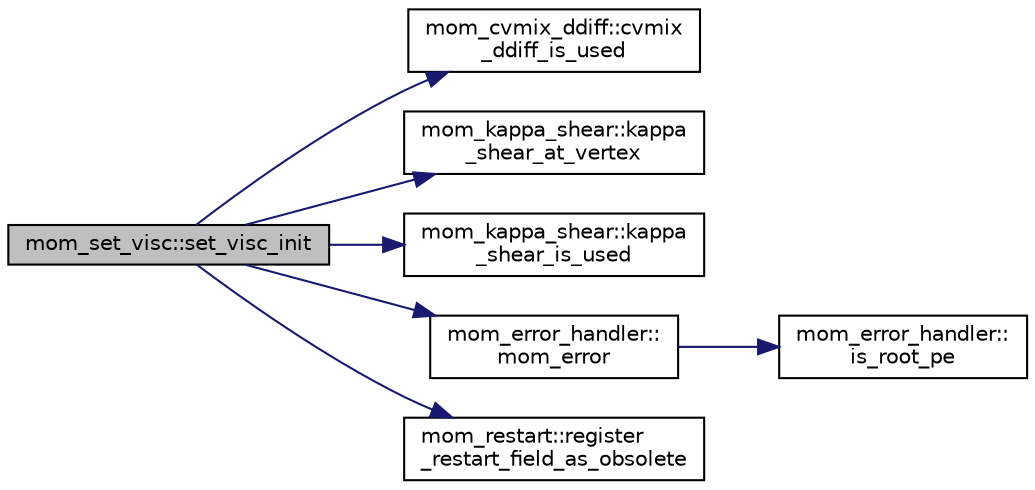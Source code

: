 digraph "mom_set_visc::set_visc_init"
{
 // INTERACTIVE_SVG=YES
 // LATEX_PDF_SIZE
  edge [fontname="Helvetica",fontsize="10",labelfontname="Helvetica",labelfontsize="10"];
  node [fontname="Helvetica",fontsize="10",shape=record];
  rankdir="LR";
  Node1 [label="mom_set_visc::set_visc_init",height=0.2,width=0.4,color="black", fillcolor="grey75", style="filled", fontcolor="black",tooltip="Initializes the MOM_set_visc control structure."];
  Node1 -> Node2 [color="midnightblue",fontsize="10",style="solid",fontname="Helvetica"];
  Node2 [label="mom_cvmix_ddiff::cvmix\l_ddiff_is_used",height=0.2,width=0.4,color="black", fillcolor="white", style="filled",URL="$namespacemom__cvmix__ddiff.html#a8f7ea8f60fe6775caadf68b29108b064",tooltip="Reads the parameter \"USE_CVMIX_DDIFF\" and returns state. This function allows other modules to know w..."];
  Node1 -> Node3 [color="midnightblue",fontsize="10",style="solid",fontname="Helvetica"];
  Node3 [label="mom_kappa_shear::kappa\l_shear_at_vertex",height=0.2,width=0.4,color="black", fillcolor="white", style="filled",URL="$namespacemom__kappa__shear.html#ad4d87b0928aea195213e682b493eb555",tooltip="This function indicates to other modules whether the Jackson et al shear mixing parameterization will..."];
  Node1 -> Node4 [color="midnightblue",fontsize="10",style="solid",fontname="Helvetica"];
  Node4 [label="mom_kappa_shear::kappa\l_shear_is_used",height=0.2,width=0.4,color="black", fillcolor="white", style="filled",URL="$namespacemom__kappa__shear.html#ac7859c609e462000ca8fd763d68d141e",tooltip="This function indicates to other modules whether the Jackson et al shear mixing parameterization will..."];
  Node1 -> Node5 [color="midnightblue",fontsize="10",style="solid",fontname="Helvetica"];
  Node5 [label="mom_error_handler::\lmom_error",height=0.2,width=0.4,color="black", fillcolor="white", style="filled",URL="$namespacemom__error__handler.html#a460cfb79a06c29fc249952c2a3710d67",tooltip="This provides a convenient interface for writing an mpp_error message with run-time filter based on a..."];
  Node5 -> Node6 [color="midnightblue",fontsize="10",style="solid",fontname="Helvetica"];
  Node6 [label="mom_error_handler::\lis_root_pe",height=0.2,width=0.4,color="black", fillcolor="white", style="filled",URL="$namespacemom__error__handler.html#ad5f00a53059c72fe2332d1436c80ca71",tooltip="This returns .true. if the current PE is the root PE."];
  Node1 -> Node7 [color="midnightblue",fontsize="10",style="solid",fontname="Helvetica"];
  Node7 [label="mom_restart::register\l_restart_field_as_obsolete",height=0.2,width=0.4,color="black", fillcolor="white", style="filled",URL="$namespacemom__restart.html#ab507e13911b906934fd4ff6dbf183cfd",tooltip=" "];
}
